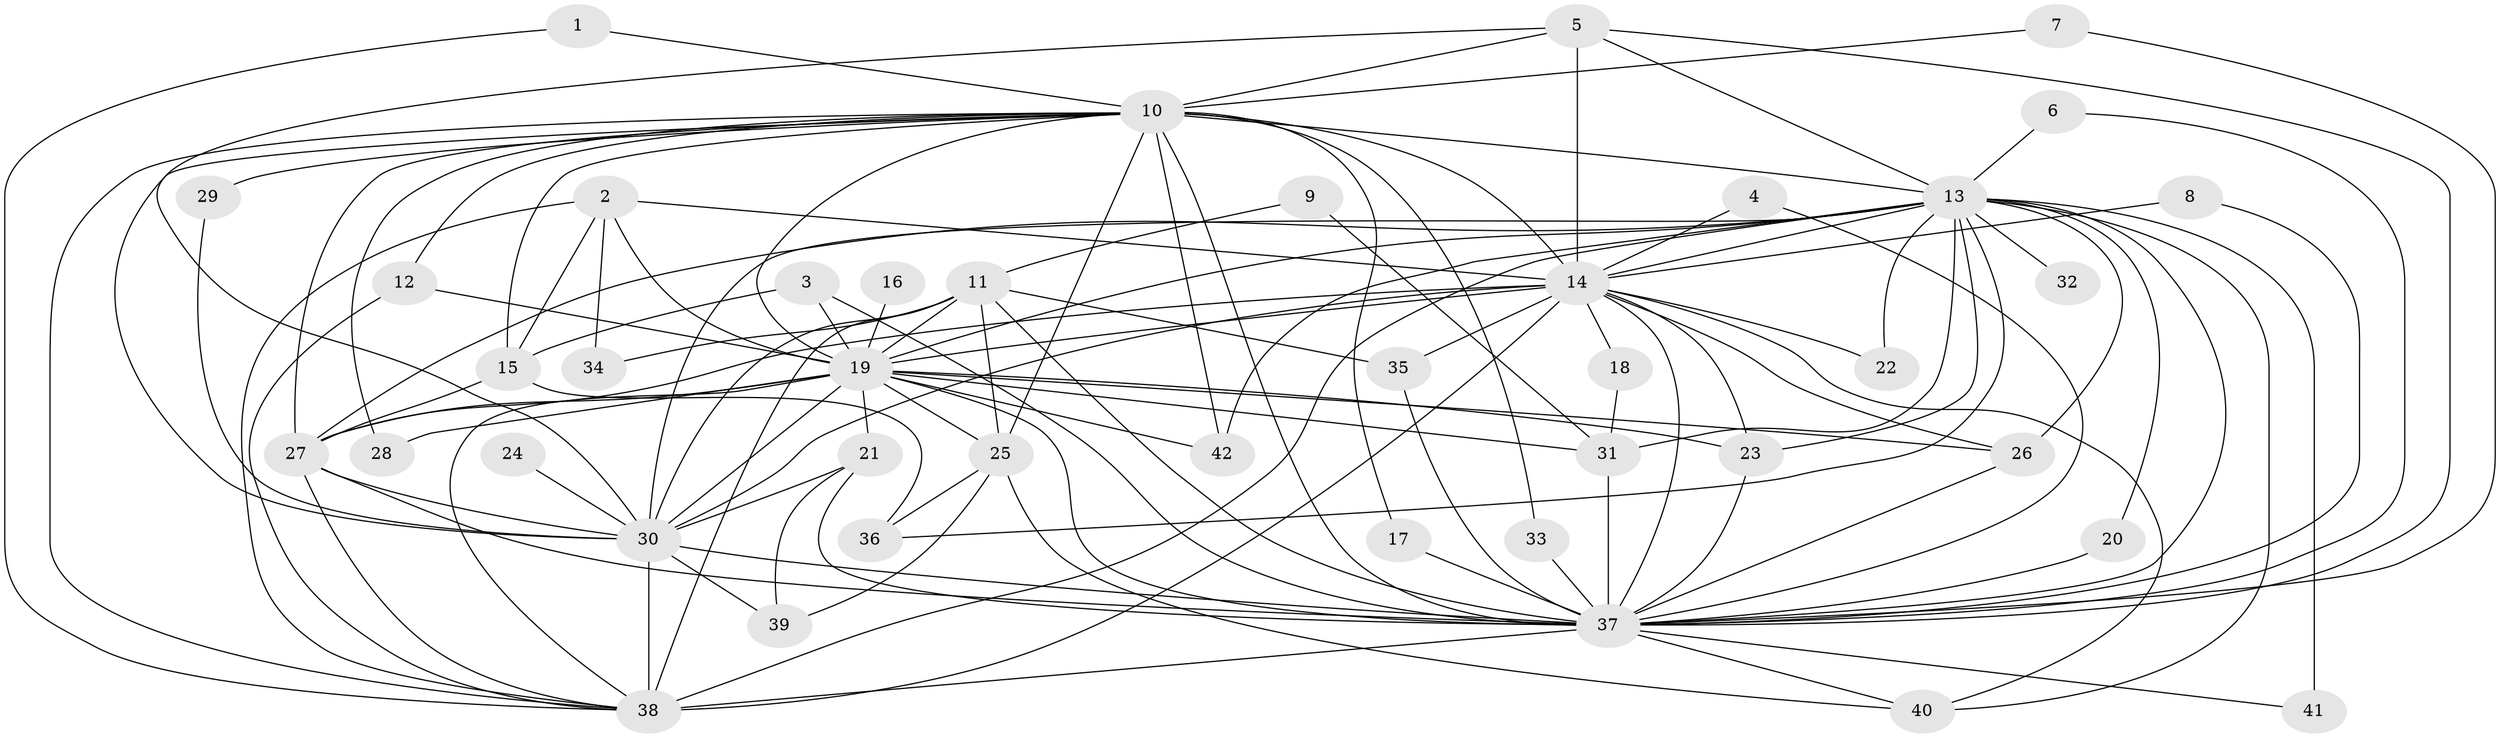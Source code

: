 // original degree distribution, {21: 0.024096385542168676, 19: 0.012048192771084338, 12: 0.012048192771084338, 17: 0.012048192771084338, 11: 0.012048192771084338, 26: 0.012048192771084338, 27: 0.012048192771084338, 15: 0.012048192771084338, 20: 0.012048192771084338, 4: 0.08433734939759036, 2: 0.5903614457831325, 3: 0.14457831325301204, 9: 0.012048192771084338, 6: 0.024096385542168676, 5: 0.024096385542168676}
// Generated by graph-tools (version 1.1) at 2025/49/03/09/25 03:49:28]
// undirected, 42 vertices, 115 edges
graph export_dot {
graph [start="1"]
  node [color=gray90,style=filled];
  1;
  2;
  3;
  4;
  5;
  6;
  7;
  8;
  9;
  10;
  11;
  12;
  13;
  14;
  15;
  16;
  17;
  18;
  19;
  20;
  21;
  22;
  23;
  24;
  25;
  26;
  27;
  28;
  29;
  30;
  31;
  32;
  33;
  34;
  35;
  36;
  37;
  38;
  39;
  40;
  41;
  42;
  1 -- 10 [weight=1.0];
  1 -- 38 [weight=1.0];
  2 -- 14 [weight=1.0];
  2 -- 15 [weight=1.0];
  2 -- 19 [weight=1.0];
  2 -- 34 [weight=1.0];
  2 -- 38 [weight=1.0];
  3 -- 15 [weight=1.0];
  3 -- 19 [weight=1.0];
  3 -- 37 [weight=1.0];
  4 -- 14 [weight=1.0];
  4 -- 37 [weight=1.0];
  5 -- 10 [weight=1.0];
  5 -- 13 [weight=1.0];
  5 -- 14 [weight=1.0];
  5 -- 30 [weight=1.0];
  5 -- 37 [weight=1.0];
  6 -- 13 [weight=1.0];
  6 -- 37 [weight=1.0];
  7 -- 10 [weight=1.0];
  7 -- 37 [weight=1.0];
  8 -- 14 [weight=1.0];
  8 -- 37 [weight=1.0];
  9 -- 11 [weight=1.0];
  9 -- 31 [weight=1.0];
  10 -- 12 [weight=1.0];
  10 -- 13 [weight=2.0];
  10 -- 14 [weight=2.0];
  10 -- 15 [weight=1.0];
  10 -- 17 [weight=1.0];
  10 -- 19 [weight=1.0];
  10 -- 25 [weight=1.0];
  10 -- 27 [weight=1.0];
  10 -- 28 [weight=1.0];
  10 -- 29 [weight=1.0];
  10 -- 30 [weight=1.0];
  10 -- 33 [weight=1.0];
  10 -- 37 [weight=2.0];
  10 -- 38 [weight=1.0];
  10 -- 42 [weight=1.0];
  11 -- 19 [weight=1.0];
  11 -- 25 [weight=1.0];
  11 -- 30 [weight=1.0];
  11 -- 34 [weight=1.0];
  11 -- 35 [weight=1.0];
  11 -- 37 [weight=2.0];
  11 -- 38 [weight=1.0];
  12 -- 19 [weight=1.0];
  12 -- 38 [weight=1.0];
  13 -- 14 [weight=2.0];
  13 -- 19 [weight=2.0];
  13 -- 20 [weight=1.0];
  13 -- 22 [weight=1.0];
  13 -- 23 [weight=1.0];
  13 -- 26 [weight=2.0];
  13 -- 27 [weight=1.0];
  13 -- 30 [weight=1.0];
  13 -- 31 [weight=2.0];
  13 -- 32 [weight=2.0];
  13 -- 36 [weight=1.0];
  13 -- 37 [weight=3.0];
  13 -- 38 [weight=1.0];
  13 -- 40 [weight=1.0];
  13 -- 41 [weight=2.0];
  13 -- 42 [weight=1.0];
  14 -- 18 [weight=1.0];
  14 -- 19 [weight=3.0];
  14 -- 22 [weight=1.0];
  14 -- 23 [weight=1.0];
  14 -- 26 [weight=1.0];
  14 -- 27 [weight=2.0];
  14 -- 30 [weight=2.0];
  14 -- 35 [weight=1.0];
  14 -- 37 [weight=4.0];
  14 -- 38 [weight=2.0];
  14 -- 40 [weight=1.0];
  15 -- 27 [weight=1.0];
  15 -- 36 [weight=1.0];
  16 -- 19 [weight=1.0];
  17 -- 37 [weight=1.0];
  18 -- 31 [weight=1.0];
  19 -- 21 [weight=2.0];
  19 -- 23 [weight=1.0];
  19 -- 25 [weight=1.0];
  19 -- 26 [weight=1.0];
  19 -- 27 [weight=1.0];
  19 -- 28 [weight=1.0];
  19 -- 30 [weight=2.0];
  19 -- 31 [weight=1.0];
  19 -- 37 [weight=2.0];
  19 -- 38 [weight=1.0];
  19 -- 42 [weight=1.0];
  20 -- 37 [weight=1.0];
  21 -- 30 [weight=1.0];
  21 -- 37 [weight=1.0];
  21 -- 39 [weight=1.0];
  23 -- 37 [weight=1.0];
  24 -- 30 [weight=1.0];
  25 -- 36 [weight=1.0];
  25 -- 39 [weight=1.0];
  25 -- 40 [weight=1.0];
  26 -- 37 [weight=1.0];
  27 -- 30 [weight=1.0];
  27 -- 37 [weight=3.0];
  27 -- 38 [weight=1.0];
  29 -- 30 [weight=1.0];
  30 -- 37 [weight=2.0];
  30 -- 38 [weight=1.0];
  30 -- 39 [weight=1.0];
  31 -- 37 [weight=2.0];
  33 -- 37 [weight=1.0];
  35 -- 37 [weight=1.0];
  37 -- 38 [weight=2.0];
  37 -- 40 [weight=1.0];
  37 -- 41 [weight=1.0];
}

